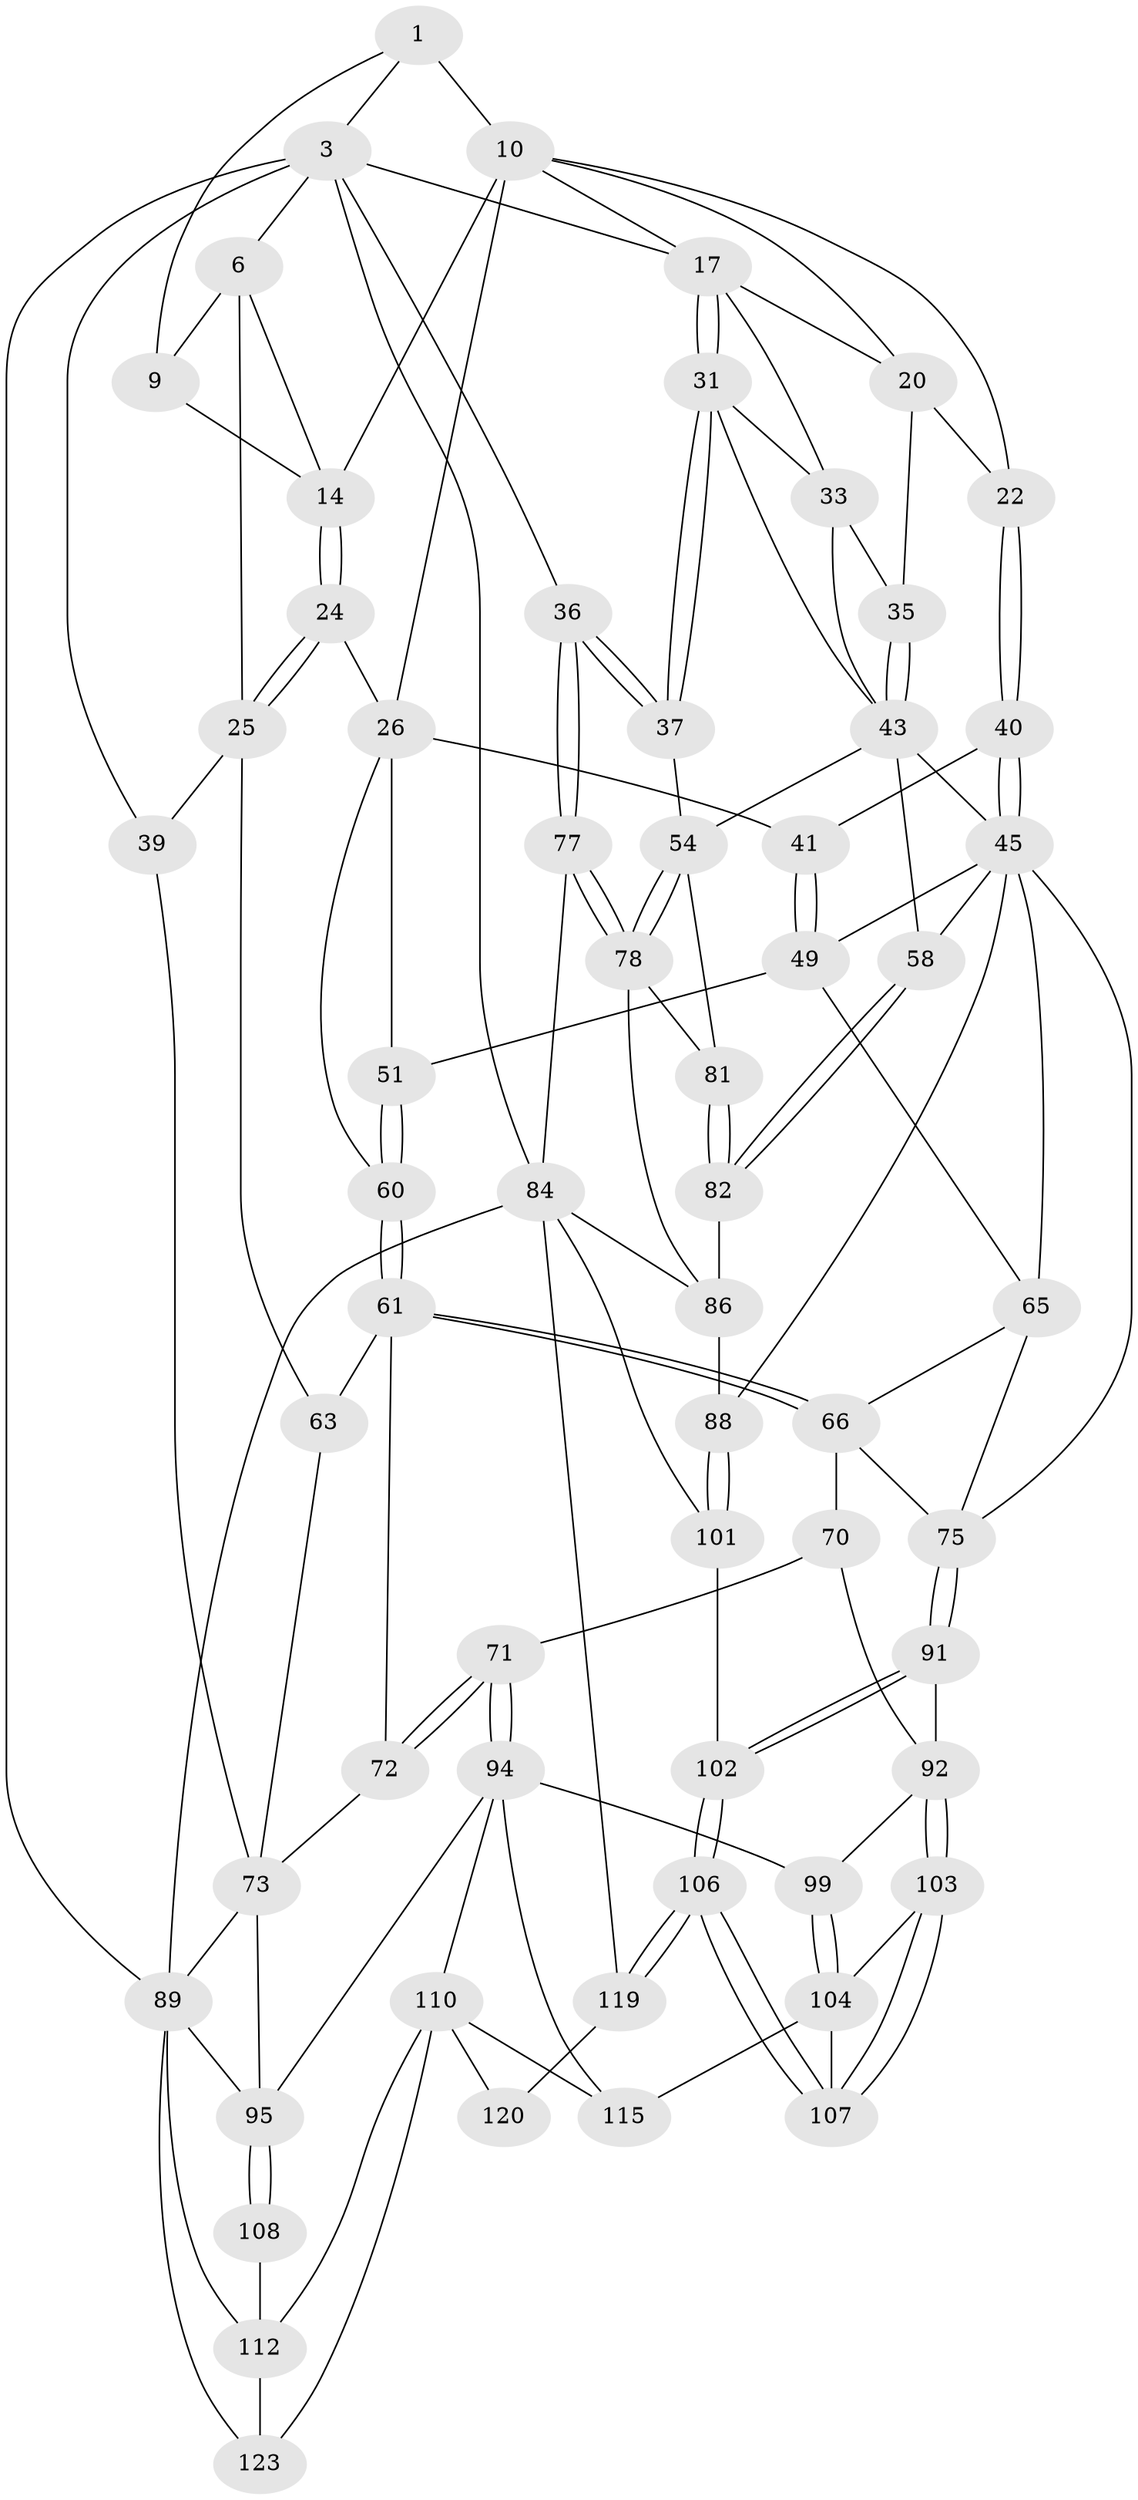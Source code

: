 // original degree distribution, {3: 0.016129032258064516, 5: 0.5645161290322581, 4: 0.21774193548387097, 6: 0.20161290322580644}
// Generated by graph-tools (version 1.1) at 2025/16/03/09/25 04:16:57]
// undirected, 62 vertices, 145 edges
graph export_dot {
graph [start="1"]
  node [color=gray90,style=filled];
  1 [pos="+0.6317494369026092+0",super="+8+2"];
  3 [pos="+1+0",super="+4"];
  6 [pos="+0+0",super="+7+13"];
  9 [pos="+0.3587264182993228+0.07878032409769568"];
  10 [pos="+0.7002720896289224+0.04262621366832",super="+19+11"];
  14 [pos="+0.26865574371860557+0.11655185454651074",super="+15"];
  17 [pos="+0.8907737003504005+0.17559759914355202",super="+18"];
  20 [pos="+0.7245151027340159+0.20709355883117903",super="+21"];
  22 [pos="+0.6685332942773415+0.25191142692214374"];
  24 [pos="+0.17700397782042418+0.31448164004051976"];
  25 [pos="+0.17421576227510593+0.31572756178634687",super="+38"];
  26 [pos="+0.41826290785284664+0.23373266888208608",super="+27+29"];
  31 [pos="+0.9067044092961861+0.309132286183855",super="+32"];
  33 [pos="+0.8017226872013177+0.2712761128077116",super="+34"];
  35 [pos="+0.7068718768442619+0.26671285886805235"];
  36 [pos="+1+0.34787482253212915"];
  37 [pos="+1+0.37523897080824353"];
  39 [pos="+0+0.3789878063809289"];
  40 [pos="+0.6400275294400749+0.34450634374170225"];
  41 [pos="+0.6168801849431995+0.34214987101192207"];
  43 [pos="+0.7245250390377369+0.353157032747651",super="+44+46"];
  45 [pos="+0.6766214403674402+0.37609457363010573",super="+52"];
  49 [pos="+0.5182749692696131+0.42601345270440233",super="+50"];
  51 [pos="+0.5067468547687265+0.4184278743636751"];
  54 [pos="+0.9083076654369671+0.46853683348600983",super="+55"];
  58 [pos="+0.7211641755929985+0.5497565559313178"];
  60 [pos="+0.344325554044425+0.4738914957980844"];
  61 [pos="+0.3414072328998674+0.48716524952120527",super="+62"];
  63 [pos="+0.17680536888153203+0.4527579645485723",super="+64"];
  65 [pos="+0.47018335264339545+0.5007940375863041",super="+67"];
  66 [pos="+0.36738097167774497+0.5179760892901395",super="+69"];
  70 [pos="+0.3159311793633889+0.6775039481133778"];
  71 [pos="+0.31211976862179763+0.6793488854830498"];
  72 [pos="+0.25559149554900357+0.6501703307514487"];
  73 [pos="+0.19226163881846986+0.6524011311052151",super="+79"];
  75 [pos="+0.5399414560005745+0.6809931656695287",super="+76"];
  77 [pos="+1+0.6137163176886611"];
  78 [pos="+1+0.5996908177553509",super="+83"];
  81 [pos="+0.915841386017278+0.5894208929145859"];
  82 [pos="+0.8836498328460451+0.6552384751065701"];
  84 [pos="+1+1",super="+105+85"];
  86 [pos="+0.9285095656897753+0.7300517451543689",super="+87"];
  88 [pos="+0.7921694499006646+0.7956226542903878"];
  89 [pos="+0+0.7910802586019499",super="+98+90"];
  91 [pos="+0.5319507462030345+0.7400974540462395"];
  92 [pos="+0.5010884322636308+0.7579467744686763",super="+93"];
  94 [pos="+0.3083523985514708+0.7836838466725697",super="+100"];
  95 [pos="+0.23254131834010172+0.801311822034318",super="+96"];
  99 [pos="+0.3598423946293308+0.8116154492746751"];
  101 [pos="+0.7908207055158614+0.8028156817654072"];
  102 [pos="+0.5926282445385934+0.851388198566667"];
  103 [pos="+0.4624185310722445+0.8170082890755223"];
  104 [pos="+0.3696904567262418+0.8229721688948908",super="+114"];
  106 [pos="+0.5112382282673296+1"];
  107 [pos="+0.4557944698488724+0.9703300619773509"];
  108 [pos="+0.16364791880844937+0.858418809676689"];
  110 [pos="+0.25720263485632017+0.9182352552407015",super="+118+111"];
  112 [pos="+0.19966939548602547+0.9180386119939665",super="+113"];
  115 [pos="+0.3366026852403802+0.9166677912822597"];
  119 [pos="+0.5253952075338074+1"];
  120 [pos="+0.45106979087576116+1"];
  123 [pos="+0.20102036693607225+1"];
  1 -- 9;
  1 -- 10 [weight=2];
  1 -- 3;
  3 -- 17;
  3 -- 36;
  3 -- 84;
  3 -- 6;
  3 -- 39;
  3 -- 89;
  6 -- 9;
  6 -- 25;
  6 -- 14;
  9 -- 14;
  10 -- 20;
  10 -- 17;
  10 -- 26 [weight=2];
  10 -- 22;
  10 -- 14;
  14 -- 24;
  14 -- 24;
  17 -- 31;
  17 -- 31;
  17 -- 20;
  17 -- 33;
  20 -- 35;
  20 -- 22;
  22 -- 40;
  22 -- 40;
  24 -- 25;
  24 -- 25;
  24 -- 26;
  25 -- 39;
  25 -- 63;
  26 -- 51;
  26 -- 60;
  26 -- 41;
  31 -- 37;
  31 -- 37;
  31 -- 33;
  31 -- 43;
  33 -- 35;
  33 -- 43;
  35 -- 43;
  35 -- 43;
  36 -- 37;
  36 -- 37;
  36 -- 77;
  36 -- 77;
  37 -- 54;
  39 -- 73;
  40 -- 41;
  40 -- 45;
  40 -- 45;
  41 -- 49;
  41 -- 49;
  43 -- 45;
  43 -- 54;
  43 -- 58;
  45 -- 49;
  45 -- 88;
  45 -- 58;
  45 -- 75;
  45 -- 65;
  49 -- 65;
  49 -- 51;
  51 -- 60;
  51 -- 60;
  54 -- 78;
  54 -- 78;
  54 -- 81;
  58 -- 82;
  58 -- 82;
  60 -- 61;
  60 -- 61;
  61 -- 66;
  61 -- 66;
  61 -- 72;
  61 -- 63 [weight=2];
  63 -- 73;
  65 -- 66;
  65 -- 75;
  66 -- 70;
  66 -- 75;
  70 -- 71;
  70 -- 92;
  71 -- 72;
  71 -- 72;
  71 -- 94;
  71 -- 94;
  72 -- 73;
  73 -- 89;
  73 -- 95;
  75 -- 91;
  75 -- 91;
  77 -- 78;
  77 -- 78;
  77 -- 84;
  78 -- 81;
  78 -- 86;
  81 -- 82;
  81 -- 82;
  82 -- 86;
  84 -- 101;
  84 -- 119;
  84 -- 89;
  84 -- 86;
  86 -- 88;
  88 -- 101;
  88 -- 101;
  89 -- 112;
  89 -- 123;
  89 -- 95;
  91 -- 92;
  91 -- 102;
  91 -- 102;
  92 -- 103;
  92 -- 103;
  92 -- 99;
  94 -- 95;
  94 -- 115;
  94 -- 110;
  94 -- 99;
  95 -- 108 [weight=2];
  95 -- 108;
  99 -- 104;
  99 -- 104;
  101 -- 102;
  102 -- 106;
  102 -- 106;
  103 -- 104;
  103 -- 107;
  103 -- 107;
  104 -- 115;
  104 -- 107;
  106 -- 107;
  106 -- 107;
  106 -- 119;
  106 -- 119;
  108 -- 112;
  110 -- 120 [weight=2];
  110 -- 115;
  110 -- 112;
  110 -- 123;
  112 -- 123;
  119 -- 120;
}
